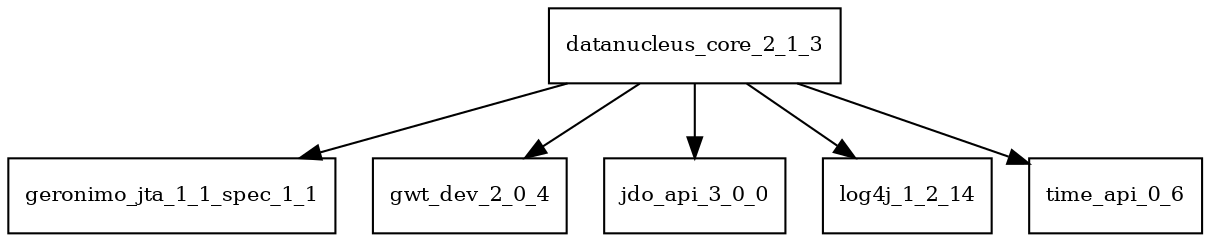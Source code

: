 digraph datanucleus_core_2_1_3_dependencies {
  node [shape = box, fontsize=10.0];
  datanucleus_core_2_1_3 -> geronimo_jta_1_1_spec_1_1;
  datanucleus_core_2_1_3 -> gwt_dev_2_0_4;
  datanucleus_core_2_1_3 -> jdo_api_3_0_0;
  datanucleus_core_2_1_3 -> log4j_1_2_14;
  datanucleus_core_2_1_3 -> time_api_0_6;
}
